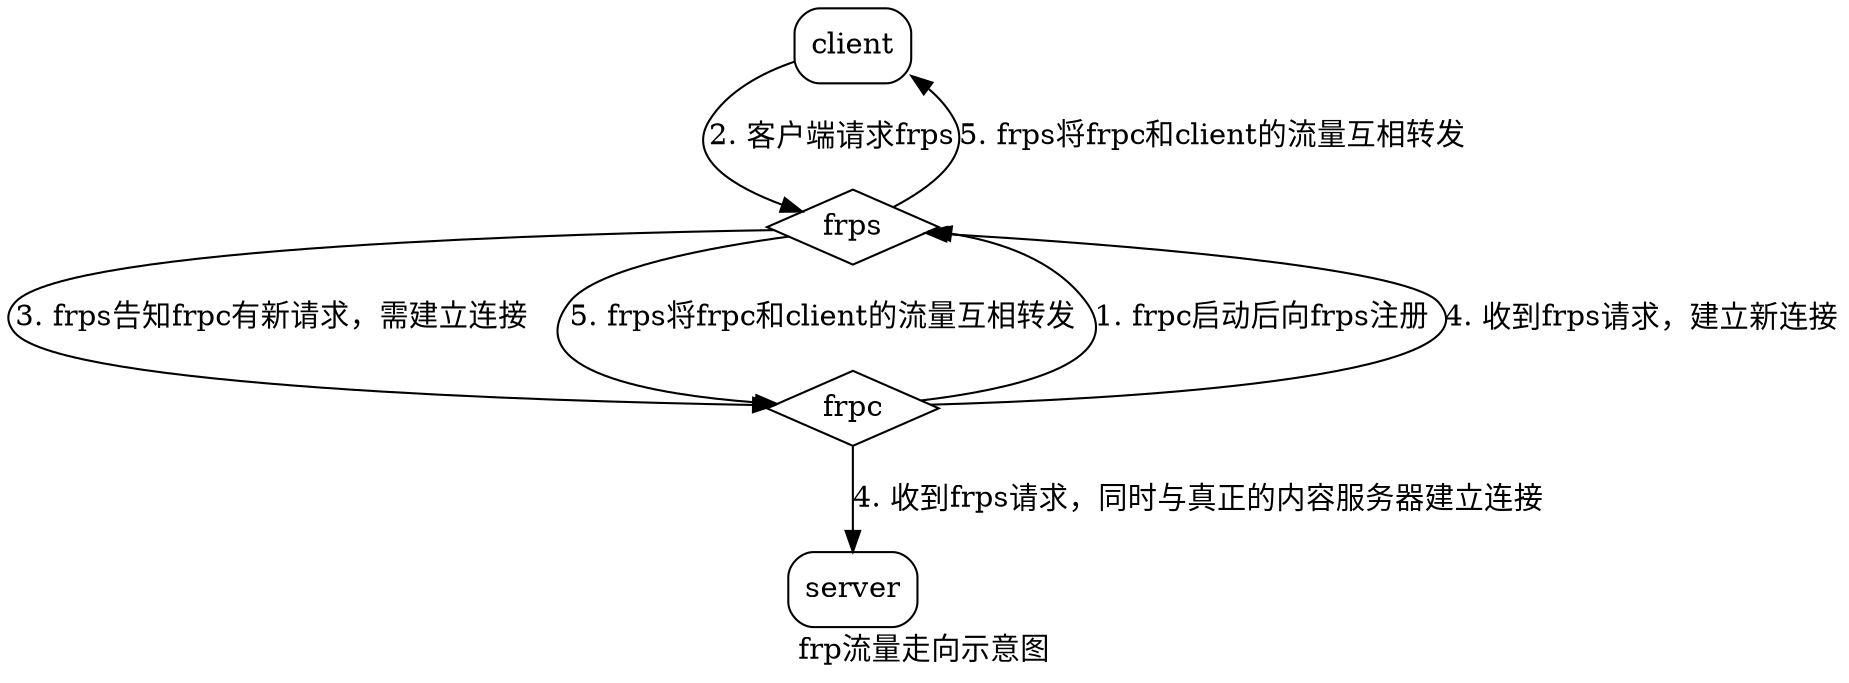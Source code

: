 digraph {
    label="frp流量走向示意图";

    node[shape="box", style="rounded"]
       client; server;
    node[shape="diamond", style=""]
       frps; frpc;

    frpc -> frps[label="1. frpc启动后向frps注册"];
    client -> frps[label="2. 客户端请求frps"];
    frps -> frpc[label="3. frps告知frpc有新请求，需建立连接"];
    frpc -> frps[label="4. 收到frps请求，建立新连接"];
    frpc -> server[label="4. 收到frps请求，同时与真正的内容服务器建立连接"];
    frps -> client[label="5. frps将frpc和client的流量互相转发"];
    frps -> frpc[label="5. frps将frpc和client的流量互相转发"];
}

